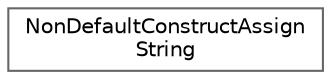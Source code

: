 digraph "Graphical Class Hierarchy"
{
 // LATEX_PDF_SIZE
  bgcolor="transparent";
  edge [fontname=Helvetica,fontsize=10,labelfontname=Helvetica,labelfontsize=10];
  node [fontname=Helvetica,fontsize=10,shape=box,height=0.2,width=0.4];
  rankdir="LR";
  Node0 [id="Node000000",label="NonDefaultConstructAssign\lString",height=0.2,width=0.4,color="grey40", fillcolor="white", style="filled",URL="$class_non_default_construct_assign_string.html",tooltip=" "];
}
